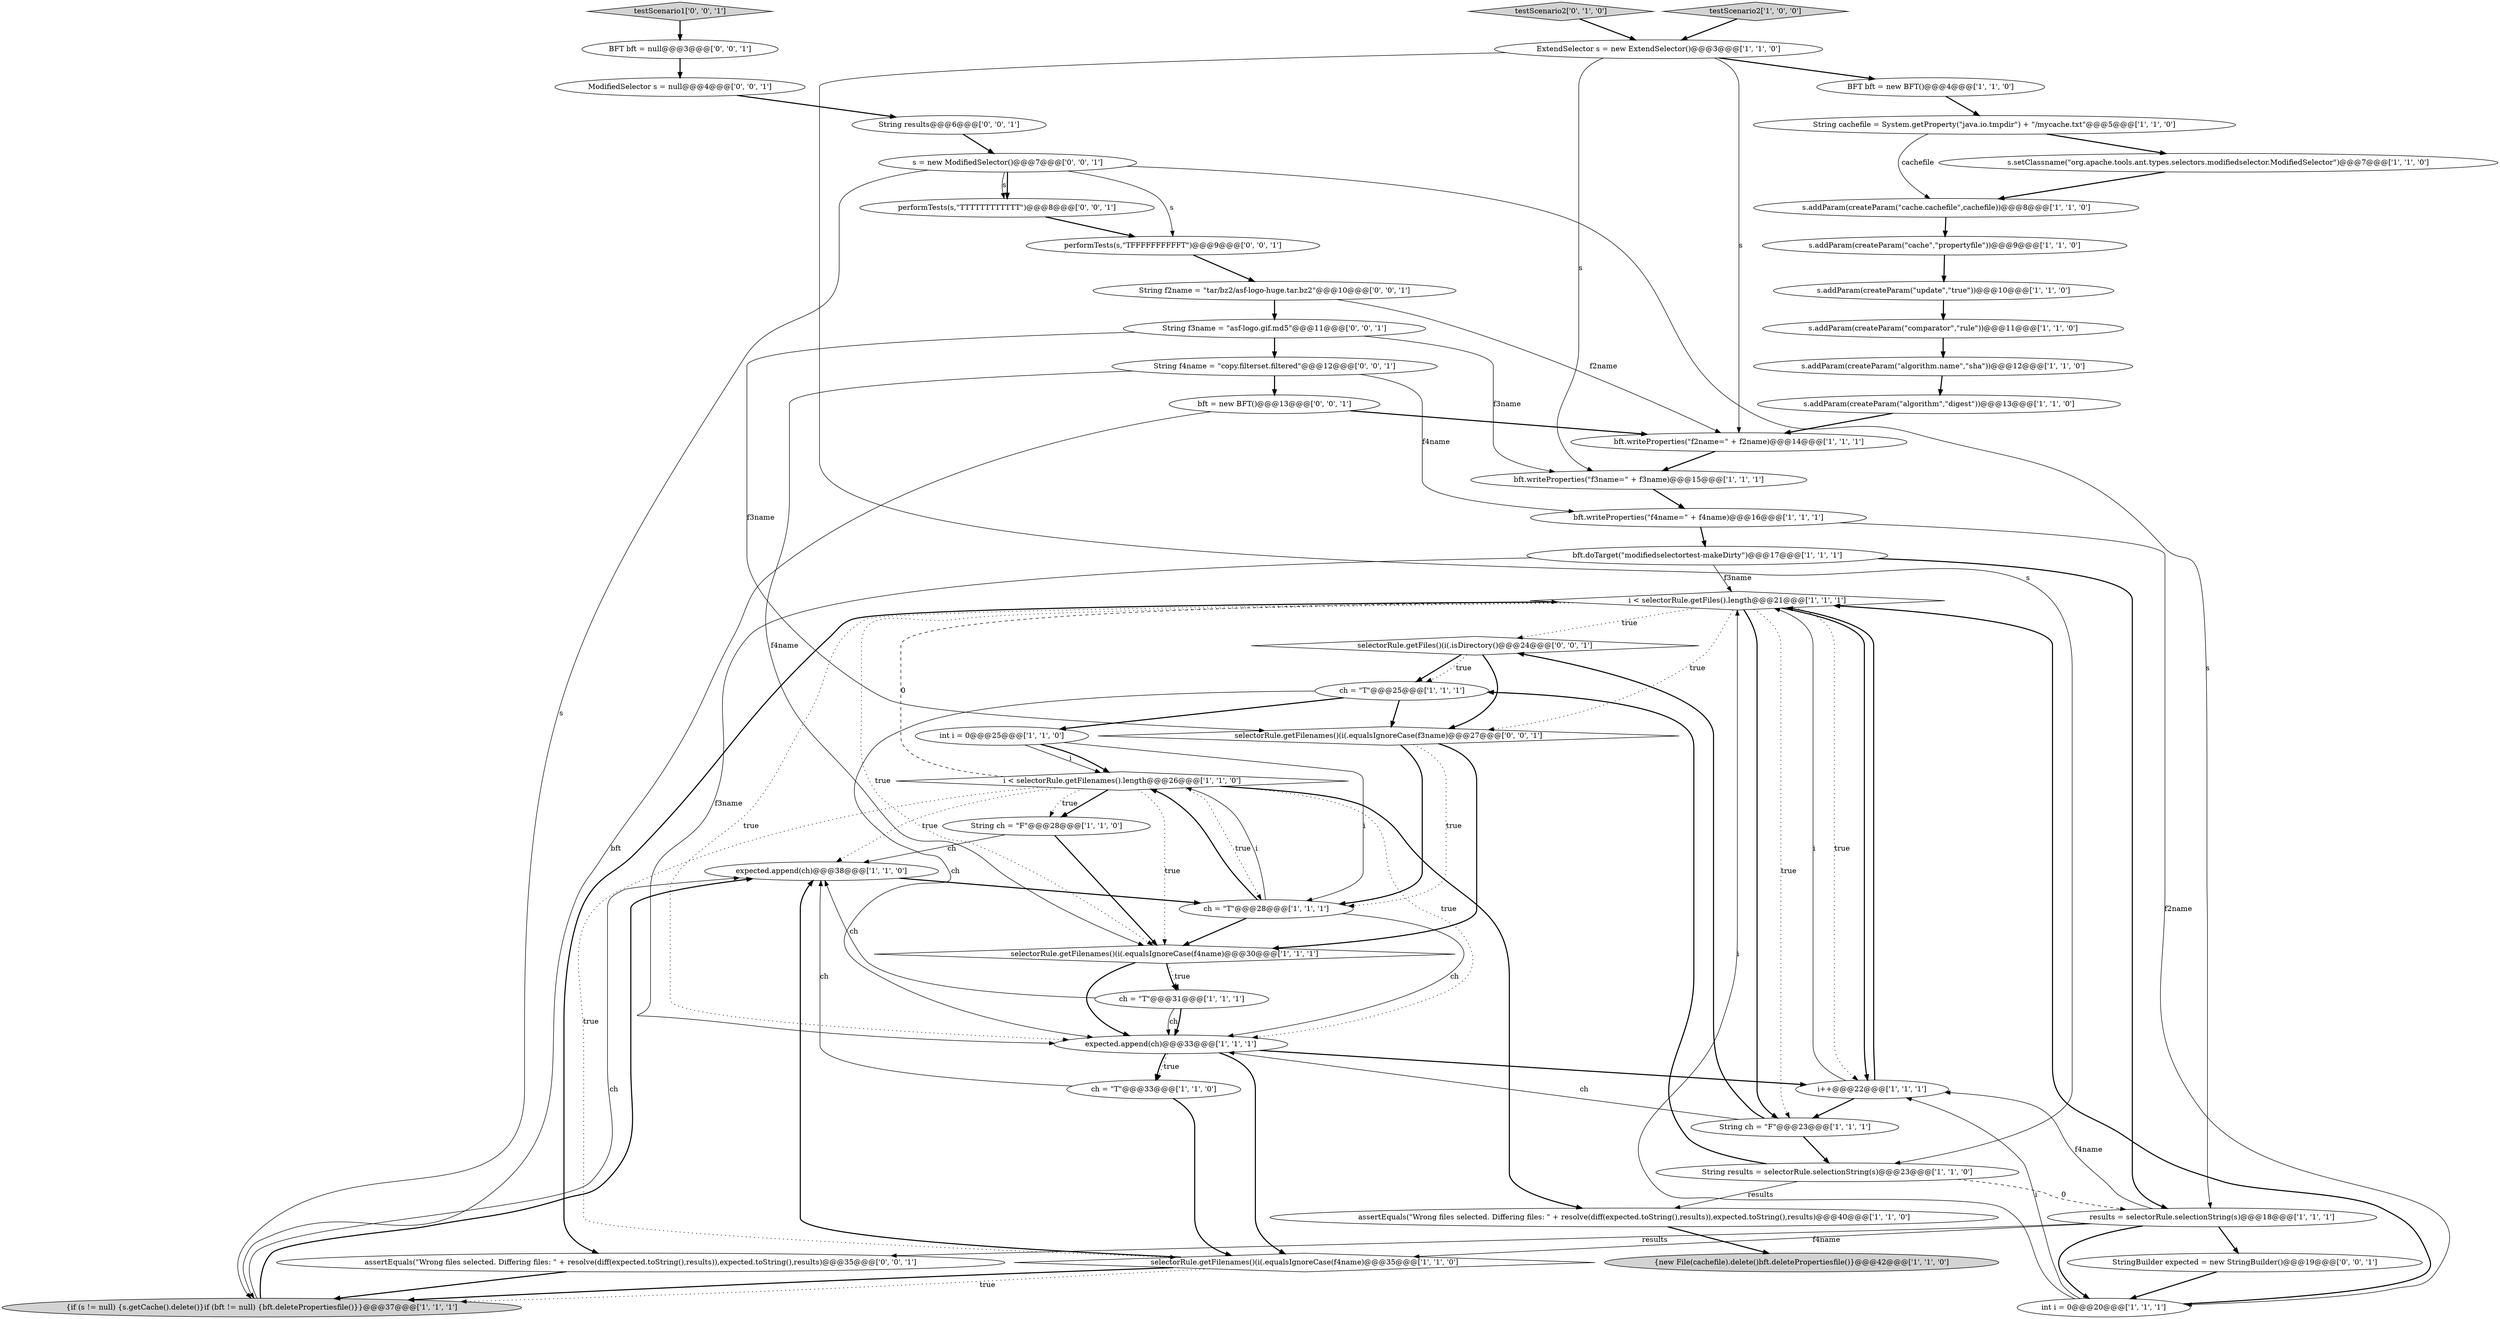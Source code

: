 digraph {
21 [style = filled, label = "s.addParam(createParam(\"update\",\"true\"))@@@10@@@['1', '1', '0']", fillcolor = white, shape = ellipse image = "AAA0AAABBB1BBB"];
16 [style = filled, label = "{new File(cachefile).delete()bft.deletePropertiesfile()}@@@42@@@['1', '1', '0']", fillcolor = lightgray, shape = ellipse image = "AAA0AAABBB1BBB"];
27 [style = filled, label = "bft.doTarget(\"modifiedselectortest-makeDirty\")@@@17@@@['1', '1', '1']", fillcolor = white, shape = ellipse image = "AAA0AAABBB1BBB"];
2 [style = filled, label = "String ch = \"F\"@@@28@@@['1', '1', '0']", fillcolor = white, shape = ellipse image = "AAA0AAABBB1BBB"];
37 [style = filled, label = "selectorRule.getFiles()(i(.isDirectory()@@@24@@@['0', '0', '1']", fillcolor = white, shape = diamond image = "AAA0AAABBB3BBB"];
41 [style = filled, label = "StringBuilder expected = new StringBuilder()@@@19@@@['0', '0', '1']", fillcolor = white, shape = ellipse image = "AAA0AAABBB3BBB"];
23 [style = filled, label = "s.setClassname(\"org.apache.tools.ant.types.selectors.modifiedselector.ModifiedSelector\")@@@7@@@['1', '1', '0']", fillcolor = white, shape = ellipse image = "AAA0AAABBB1BBB"];
42 [style = filled, label = "assertEquals(\"Wrong files selected. Differing files: \" + resolve(diff(expected.toString(),results)),expected.toString(),results)@@@35@@@['0', '0', '1']", fillcolor = white, shape = ellipse image = "AAA0AAABBB3BBB"];
19 [style = filled, label = "expected.append(ch)@@@38@@@['1', '1', '0']", fillcolor = white, shape = ellipse image = "AAA0AAABBB1BBB"];
26 [style = filled, label = "s.addParam(createParam(\"cache.cachefile\",cachefile))@@@8@@@['1', '1', '0']", fillcolor = white, shape = ellipse image = "AAA0AAABBB1BBB"];
39 [style = filled, label = "String results@@@6@@@['0', '0', '1']", fillcolor = white, shape = ellipse image = "AAA0AAABBB3BBB"];
45 [style = filled, label = "bft = new BFT()@@@13@@@['0', '0', '1']", fillcolor = white, shape = ellipse image = "AAA0AAABBB3BBB"];
46 [style = filled, label = "BFT bft = null@@@3@@@['0', '0', '1']", fillcolor = white, shape = ellipse image = "AAA0AAABBB3BBB"];
1 [style = filled, label = "i < selectorRule.getFiles().length@@@21@@@['1', '1', '1']", fillcolor = white, shape = diamond image = "AAA0AAABBB1BBB"];
35 [style = filled, label = "testScenario2['0', '1', '0']", fillcolor = lightgray, shape = diamond image = "AAA0AAABBB2BBB"];
13 [style = filled, label = "ch = \"T\"@@@31@@@['1', '1', '1']", fillcolor = white, shape = ellipse image = "AAA0AAABBB1BBB"];
4 [style = filled, label = "BFT bft = new BFT()@@@4@@@['1', '1', '0']", fillcolor = white, shape = ellipse image = "AAA0AAABBB1BBB"];
43 [style = filled, label = "ModifiedSelector s = null@@@4@@@['0', '0', '1']", fillcolor = white, shape = ellipse image = "AAA0AAABBB3BBB"];
9 [style = filled, label = "int i = 0@@@20@@@['1', '1', '1']", fillcolor = white, shape = ellipse image = "AAA0AAABBB1BBB"];
3 [style = filled, label = "int i = 0@@@25@@@['1', '1', '0']", fillcolor = white, shape = ellipse image = "AAA0AAABBB1BBB"];
38 [style = filled, label = "performTests(s,\"TFFFFFFFFFFT\")@@@9@@@['0', '0', '1']", fillcolor = white, shape = ellipse image = "AAA0AAABBB3BBB"];
15 [style = filled, label = "i++@@@22@@@['1', '1', '1']", fillcolor = white, shape = ellipse image = "AAA0AAABBB1BBB"];
32 [style = filled, label = "i < selectorRule.getFilenames().length@@@26@@@['1', '1', '0']", fillcolor = white, shape = diamond image = "AAA0AAABBB1BBB"];
10 [style = filled, label = "s.addParam(createParam(\"comparator\",\"rule\"))@@@11@@@['1', '1', '0']", fillcolor = white, shape = ellipse image = "AAA0AAABBB1BBB"];
36 [style = filled, label = "String f4name = \"copy.filterset.filtered\"@@@12@@@['0', '0', '1']", fillcolor = white, shape = ellipse image = "AAA0AAABBB3BBB"];
24 [style = filled, label = "bft.writeProperties(\"f2name=\" + f2name)@@@14@@@['1', '1', '1']", fillcolor = white, shape = ellipse image = "AAA0AAABBB1BBB"];
40 [style = filled, label = "String f3name = \"asf-logo.gif.md5\"@@@11@@@['0', '0', '1']", fillcolor = white, shape = ellipse image = "AAA0AAABBB3BBB"];
8 [style = filled, label = "selectorRule.getFilenames()(i(.equalsIgnoreCase(f4name)@@@35@@@['1', '1', '0']", fillcolor = white, shape = diamond image = "AAA0AAABBB1BBB"];
17 [style = filled, label = "bft.writeProperties(\"f3name=\" + f3name)@@@15@@@['1', '1', '1']", fillcolor = white, shape = ellipse image = "AAA0AAABBB1BBB"];
14 [style = filled, label = "expected.append(ch)@@@33@@@['1', '1', '1']", fillcolor = white, shape = ellipse image = "AAA0AAABBB1BBB"];
33 [style = filled, label = "selectorRule.getFilenames()(i(.equalsIgnoreCase(f4name)@@@30@@@['1', '1', '1']", fillcolor = white, shape = diamond image = "AAA0AAABBB1BBB"];
28 [style = filled, label = "String results = selectorRule.selectionString(s)@@@23@@@['1', '1', '0']", fillcolor = white, shape = ellipse image = "AAA0AAABBB1BBB"];
34 [style = filled, label = "ch = \"T\"@@@25@@@['1', '1', '1']", fillcolor = white, shape = ellipse image = "AAA0AAABBB1BBB"];
44 [style = filled, label = "performTests(s,\"TTTTTTTTTTTT\")@@@8@@@['0', '0', '1']", fillcolor = white, shape = ellipse image = "AAA0AAABBB3BBB"];
30 [style = filled, label = "ch = \"T\"@@@33@@@['1', '1', '0']", fillcolor = white, shape = ellipse image = "AAA0AAABBB1BBB"];
29 [style = filled, label = "String ch = \"F\"@@@23@@@['1', '1', '1']", fillcolor = white, shape = ellipse image = "AAA0AAABBB1BBB"];
0 [style = filled, label = "assertEquals(\"Wrong files selected. Differing files: \" + resolve(diff(expected.toString(),results)),expected.toString(),results)@@@40@@@['1', '1', '0']", fillcolor = white, shape = ellipse image = "AAA0AAABBB1BBB"];
25 [style = filled, label = "String cachefile = System.getProperty(\"java.io.tmpdir\") + \"/mycache.txt\"@@@5@@@['1', '1', '0']", fillcolor = white, shape = ellipse image = "AAA0AAABBB1BBB"];
31 [style = filled, label = "bft.writeProperties(\"f4name=\" + f4name)@@@16@@@['1', '1', '1']", fillcolor = white, shape = ellipse image = "AAA0AAABBB1BBB"];
48 [style = filled, label = "String f2name = \"tar/bz2/asf-logo-huge.tar.bz2\"@@@10@@@['0', '0', '1']", fillcolor = white, shape = ellipse image = "AAA0AAABBB3BBB"];
49 [style = filled, label = "selectorRule.getFilenames()(i(.equalsIgnoreCase(f3name)@@@27@@@['0', '0', '1']", fillcolor = white, shape = diamond image = "AAA0AAABBB3BBB"];
12 [style = filled, label = "s.addParam(createParam(\"algorithm.name\",\"sha\"))@@@12@@@['1', '1', '0']", fillcolor = white, shape = ellipse image = "AAA0AAABBB1BBB"];
18 [style = filled, label = "s.addParam(createParam(\"algorithm\",\"digest\"))@@@13@@@['1', '1', '0']", fillcolor = white, shape = ellipse image = "AAA0AAABBB1BBB"];
47 [style = filled, label = "testScenario1['0', '0', '1']", fillcolor = lightgray, shape = diamond image = "AAA0AAABBB3BBB"];
22 [style = filled, label = "ExtendSelector s = new ExtendSelector()@@@3@@@['1', '1', '0']", fillcolor = white, shape = ellipse image = "AAA0AAABBB1BBB"];
50 [style = filled, label = "s = new ModifiedSelector()@@@7@@@['0', '0', '1']", fillcolor = white, shape = ellipse image = "AAA0AAABBB3BBB"];
11 [style = filled, label = "ch = \"T\"@@@28@@@['1', '1', '1']", fillcolor = white, shape = ellipse image = "AAA0AAABBB1BBB"];
7 [style = filled, label = "results = selectorRule.selectionString(s)@@@18@@@['1', '1', '1']", fillcolor = white, shape = ellipse image = "AAA0AAABBB1BBB"];
6 [style = filled, label = "testScenario2['1', '0', '0']", fillcolor = lightgray, shape = diamond image = "AAA0AAABBB1BBB"];
20 [style = filled, label = "s.addParam(createParam(\"cache\",\"propertyfile\"))@@@9@@@['1', '1', '0']", fillcolor = white, shape = ellipse image = "AAA0AAABBB1BBB"];
5 [style = filled, label = "{if (s != null) {s.getCache().delete()}if (bft != null) {bft.deletePropertiesfile()}}@@@37@@@['1', '1', '1']", fillcolor = lightgray, shape = ellipse image = "AAA0AAABBB1BBB"];
3->11 [style = solid, label="i"];
49->11 [style = bold, label=""];
15->1 [style = bold, label=""];
27->7 [style = bold, label=""];
34->49 [style = bold, label=""];
6->22 [style = bold, label=""];
43->39 [style = bold, label=""];
50->38 [style = solid, label="s"];
1->33 [style = dotted, label="true"];
7->41 [style = bold, label=""];
28->34 [style = bold, label=""];
22->24 [style = solid, label="s"];
29->14 [style = solid, label="ch"];
32->11 [style = dotted, label="true"];
27->14 [style = solid, label="f3name"];
14->8 [style = bold, label=""];
2->33 [style = bold, label=""];
8->5 [style = dotted, label="true"];
49->33 [style = bold, label=""];
32->0 [style = bold, label=""];
50->44 [style = solid, label="s"];
35->22 [style = bold, label=""];
36->45 [style = bold, label=""];
33->13 [style = dotted, label="true"];
36->33 [style = solid, label="f4name"];
8->5 [style = bold, label=""];
1->29 [style = dotted, label="true"];
1->15 [style = dotted, label="true"];
7->9 [style = bold, label=""];
11->32 [style = solid, label="i"];
39->50 [style = bold, label=""];
31->9 [style = solid, label="f2name"];
1->29 [style = bold, label=""];
47->46 [style = bold, label=""];
32->14 [style = dotted, label="true"];
3->32 [style = solid, label="i"];
40->17 [style = solid, label="f3name"];
48->40 [style = bold, label=""];
42->5 [style = bold, label=""];
23->26 [style = bold, label=""];
11->32 [style = bold, label=""];
5->19 [style = solid, label="ch"];
37->34 [style = bold, label=""];
14->30 [style = bold, label=""];
32->2 [style = bold, label=""];
19->11 [style = bold, label=""];
7->42 [style = solid, label="results"];
27->1 [style = solid, label="f3name"];
34->14 [style = solid, label="ch"];
12->18 [style = bold, label=""];
38->48 [style = bold, label=""];
1->15 [style = bold, label=""];
49->11 [style = dotted, label="true"];
1->37 [style = dotted, label="true"];
28->7 [style = dashed, label="0"];
2->19 [style = solid, label="ch"];
32->8 [style = dotted, label="true"];
14->30 [style = dotted, label="true"];
46->43 [style = bold, label=""];
8->19 [style = bold, label=""];
13->19 [style = solid, label="ch"];
37->34 [style = dotted, label="true"];
15->29 [style = bold, label=""];
1->49 [style = dotted, label="true"];
5->19 [style = bold, label=""];
32->2 [style = dotted, label="true"];
45->5 [style = solid, label="bft"];
11->14 [style = solid, label="ch"];
4->25 [style = bold, label=""];
26->20 [style = bold, label=""];
24->17 [style = bold, label=""];
50->7 [style = solid, label="s"];
21->10 [style = bold, label=""];
28->0 [style = solid, label="results"];
32->33 [style = dotted, label="true"];
15->1 [style = solid, label="i"];
30->19 [style = solid, label="ch"];
25->26 [style = solid, label="cachefile"];
33->14 [style = bold, label=""];
7->15 [style = solid, label="f4name"];
36->31 [style = solid, label="f4name"];
37->49 [style = bold, label=""];
14->15 [style = bold, label=""];
50->44 [style = bold, label=""];
22->28 [style = solid, label="s"];
22->17 [style = solid, label="s"];
32->19 [style = dotted, label="true"];
25->23 [style = bold, label=""];
11->33 [style = bold, label=""];
18->24 [style = bold, label=""];
40->36 [style = bold, label=""];
29->37 [style = bold, label=""];
9->1 [style = solid, label="i"];
9->15 [style = solid, label="i"];
13->14 [style = solid, label="ch"];
29->28 [style = bold, label=""];
7->8 [style = solid, label="f4name"];
34->3 [style = bold, label=""];
3->32 [style = bold, label=""];
10->12 [style = bold, label=""];
33->13 [style = bold, label=""];
44->38 [style = bold, label=""];
20->21 [style = bold, label=""];
45->24 [style = bold, label=""];
50->5 [style = solid, label="s"];
48->24 [style = solid, label="f2name"];
40->49 [style = solid, label="f3name"];
22->4 [style = bold, label=""];
41->9 [style = bold, label=""];
32->1 [style = dashed, label="0"];
1->14 [style = dotted, label="true"];
30->8 [style = bold, label=""];
13->14 [style = bold, label=""];
9->1 [style = bold, label=""];
31->27 [style = bold, label=""];
1->42 [style = bold, label=""];
17->31 [style = bold, label=""];
0->16 [style = bold, label=""];
}
